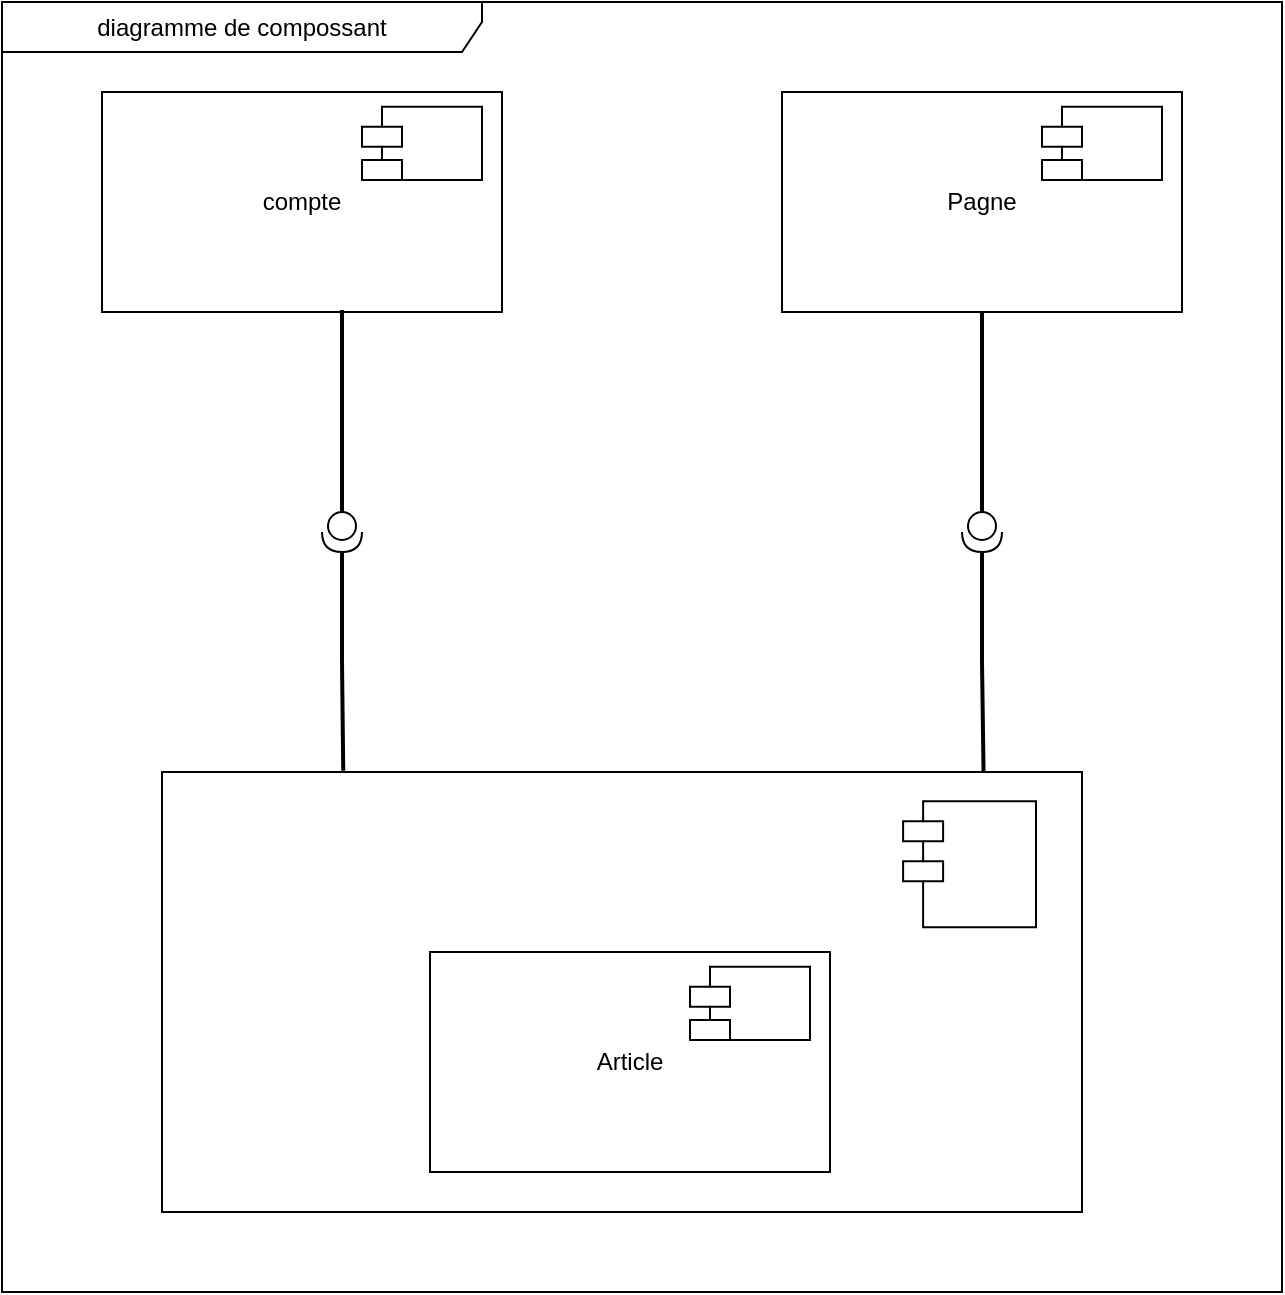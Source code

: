 <mxfile version="21.7.2" type="github">
  <diagram name="Page-1" id="c1clSyNlffM6hIzsCaj_">
    <mxGraphModel dx="1195" dy="663" grid="1" gridSize="10" guides="1" tooltips="1" connect="1" arrows="1" fold="1" page="1" pageScale="1" pageWidth="827" pageHeight="1169" math="0" shadow="0">
      <root>
        <mxCell id="0" />
        <mxCell id="1" parent="0" />
        <mxCell id="KFUqzXLgHkiOhpxwb7Rw-15" value="" style="group" vertex="1" connectable="0" parent="1">
          <mxGeometry x="150" y="180" width="200" height="110" as="geometry" />
        </mxCell>
        <mxCell id="KFUqzXLgHkiOhpxwb7Rw-2" value="compte" style="rounded=0;whiteSpace=wrap;html=1;" vertex="1" parent="KFUqzXLgHkiOhpxwb7Rw-15">
          <mxGeometry width="200" height="110" as="geometry" />
        </mxCell>
        <mxCell id="KFUqzXLgHkiOhpxwb7Rw-1" value="" style="shape=module;align=left;spacingLeft=20;align=center;verticalAlign=top;whiteSpace=wrap;html=1;" vertex="1" parent="KFUqzXLgHkiOhpxwb7Rw-15">
          <mxGeometry x="130" y="7.333" width="60" height="36.667" as="geometry" />
        </mxCell>
        <mxCell id="KFUqzXLgHkiOhpxwb7Rw-44" value="" style="group" vertex="1" connectable="0" parent="1">
          <mxGeometry x="490" y="180" width="200" height="110" as="geometry" />
        </mxCell>
        <mxCell id="KFUqzXLgHkiOhpxwb7Rw-45" value="Pagne" style="rounded=0;whiteSpace=wrap;html=1;" vertex="1" parent="KFUqzXLgHkiOhpxwb7Rw-44">
          <mxGeometry width="200" height="110" as="geometry" />
        </mxCell>
        <mxCell id="KFUqzXLgHkiOhpxwb7Rw-46" value="" style="shape=module;align=left;spacingLeft=20;align=center;verticalAlign=top;whiteSpace=wrap;html=1;" vertex="1" parent="KFUqzXLgHkiOhpxwb7Rw-44">
          <mxGeometry x="130" y="7.333" width="60" height="36.667" as="geometry" />
        </mxCell>
        <mxCell id="KFUqzXLgHkiOhpxwb7Rw-47" value="" style="group" vertex="1" connectable="0" parent="1">
          <mxGeometry x="180" y="520" width="460" height="220" as="geometry" />
        </mxCell>
        <mxCell id="KFUqzXLgHkiOhpxwb7Rw-48" value="" style="rounded=0;whiteSpace=wrap;html=1;" vertex="1" parent="KFUqzXLgHkiOhpxwb7Rw-47">
          <mxGeometry width="460.0" height="220" as="geometry" />
        </mxCell>
        <mxCell id="KFUqzXLgHkiOhpxwb7Rw-49" value="" style="shape=module;align=left;spacingLeft=20;align=center;verticalAlign=top;whiteSpace=wrap;html=1;" vertex="1" parent="KFUqzXLgHkiOhpxwb7Rw-47">
          <mxGeometry x="370.556" y="14.662" width="66.444" height="62.985" as="geometry" />
        </mxCell>
        <mxCell id="KFUqzXLgHkiOhpxwb7Rw-51" value="" style="group" vertex="1" connectable="0" parent="KFUqzXLgHkiOhpxwb7Rw-47">
          <mxGeometry x="134" y="90" width="200" height="110" as="geometry" />
        </mxCell>
        <mxCell id="KFUqzXLgHkiOhpxwb7Rw-52" value="Article" style="rounded=0;whiteSpace=wrap;html=1;" vertex="1" parent="KFUqzXLgHkiOhpxwb7Rw-51">
          <mxGeometry width="200" height="110" as="geometry" />
        </mxCell>
        <mxCell id="KFUqzXLgHkiOhpxwb7Rw-53" value="" style="shape=module;align=left;spacingLeft=20;align=center;verticalAlign=top;whiteSpace=wrap;html=1;" vertex="1" parent="KFUqzXLgHkiOhpxwb7Rw-51">
          <mxGeometry x="130" y="7.333" width="60" height="36.667" as="geometry" />
        </mxCell>
        <mxCell id="KFUqzXLgHkiOhpxwb7Rw-57" style="edgeStyle=orthogonalEdgeStyle;rounded=0;orthogonalLoop=1;jettySize=auto;html=1;exitX=1;exitY=0.5;exitDx=0;exitDy=0;exitPerimeter=0;entryX=0.197;entryY=-0.003;entryDx=0;entryDy=0;entryPerimeter=0;strokeWidth=2;endArrow=none;endFill=0;" edge="1" parent="1" source="KFUqzXLgHkiOhpxwb7Rw-54" target="KFUqzXLgHkiOhpxwb7Rw-48">
          <mxGeometry relative="1" as="geometry" />
        </mxCell>
        <mxCell id="KFUqzXLgHkiOhpxwb7Rw-58" style="edgeStyle=orthogonalEdgeStyle;rounded=0;orthogonalLoop=1;jettySize=auto;html=1;exitX=0;exitY=0.5;exitDx=0;exitDy=0;exitPerimeter=0;entryX=0.6;entryY=0.991;entryDx=0;entryDy=0;entryPerimeter=0;endArrow=none;endFill=0;strokeWidth=2;" edge="1" parent="1" source="KFUqzXLgHkiOhpxwb7Rw-54" target="KFUqzXLgHkiOhpxwb7Rw-2">
          <mxGeometry relative="1" as="geometry" />
        </mxCell>
        <mxCell id="KFUqzXLgHkiOhpxwb7Rw-54" value="" style="shape=providedRequiredInterface;html=1;verticalLabelPosition=bottom;sketch=0;rotation=90;" vertex="1" parent="1">
          <mxGeometry x="260" y="390" width="20" height="20" as="geometry" />
        </mxCell>
        <mxCell id="KFUqzXLgHkiOhpxwb7Rw-59" style="edgeStyle=orthogonalEdgeStyle;rounded=0;orthogonalLoop=1;jettySize=auto;html=1;exitX=1;exitY=0.5;exitDx=0;exitDy=0;exitPerimeter=0;entryX=0.893;entryY=-0.001;entryDx=0;entryDy=0;entryPerimeter=0;strokeWidth=2;endArrow=none;endFill=0;" edge="1" parent="1" source="KFUqzXLgHkiOhpxwb7Rw-55" target="KFUqzXLgHkiOhpxwb7Rw-48">
          <mxGeometry relative="1" as="geometry" />
        </mxCell>
        <mxCell id="KFUqzXLgHkiOhpxwb7Rw-60" style="edgeStyle=orthogonalEdgeStyle;rounded=0;orthogonalLoop=1;jettySize=auto;html=1;exitX=0;exitY=0.5;exitDx=0;exitDy=0;exitPerimeter=0;entryX=0.5;entryY=1;entryDx=0;entryDy=0;endArrow=none;endFill=0;strokeWidth=2;" edge="1" parent="1" source="KFUqzXLgHkiOhpxwb7Rw-55" target="KFUqzXLgHkiOhpxwb7Rw-45">
          <mxGeometry relative="1" as="geometry" />
        </mxCell>
        <mxCell id="KFUqzXLgHkiOhpxwb7Rw-55" value="" style="shape=providedRequiredInterface;html=1;verticalLabelPosition=bottom;sketch=0;rotation=90;" vertex="1" parent="1">
          <mxGeometry x="580" y="390" width="20" height="20" as="geometry" />
        </mxCell>
        <mxCell id="KFUqzXLgHkiOhpxwb7Rw-61" value="diagramme de compossant" style="shape=umlFrame;whiteSpace=wrap;html=1;pointerEvents=0;width=240;height=25;" vertex="1" parent="1">
          <mxGeometry x="100" y="135" width="640" height="645" as="geometry" />
        </mxCell>
      </root>
    </mxGraphModel>
  </diagram>
</mxfile>
